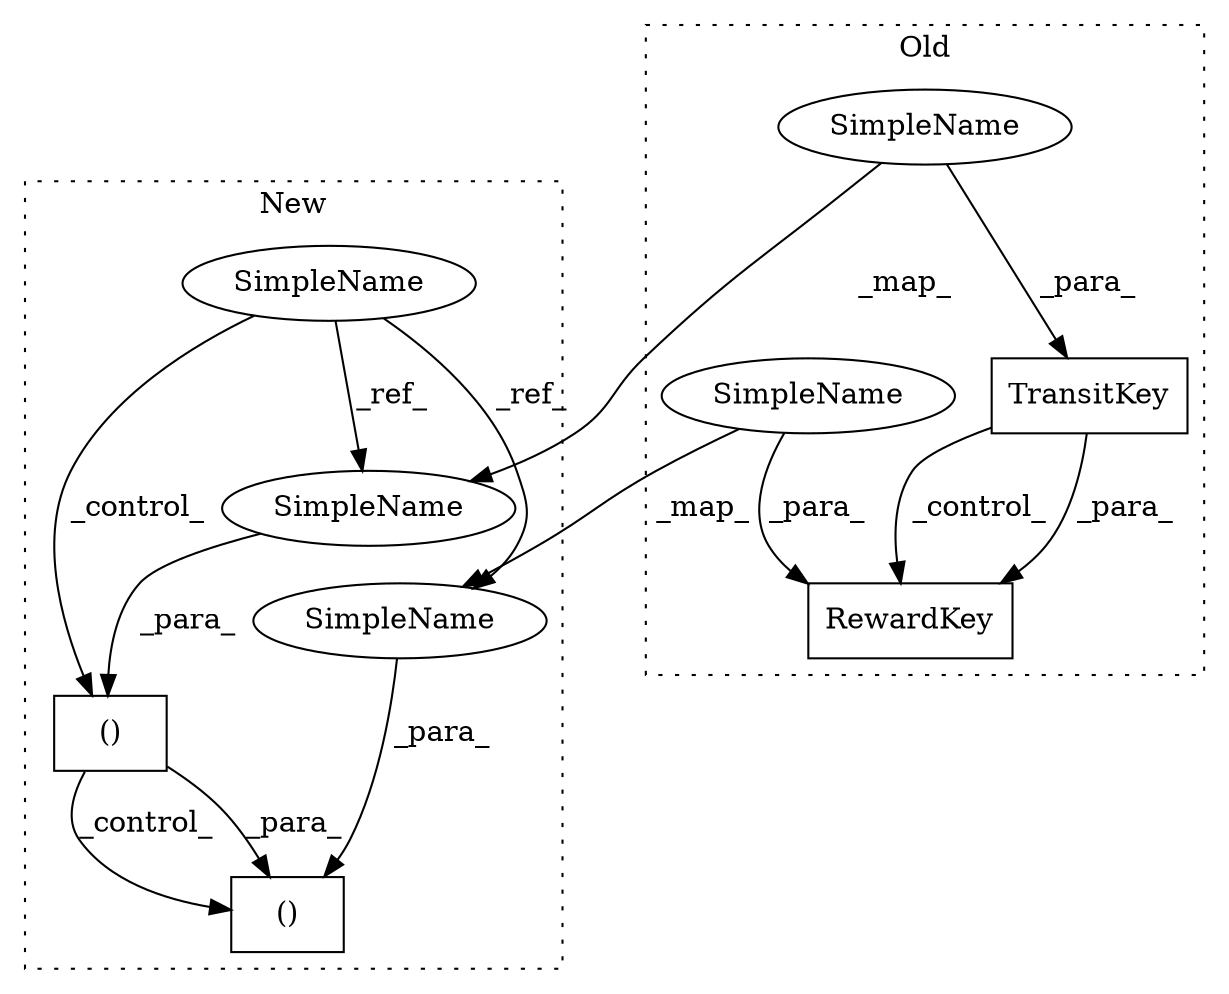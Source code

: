 digraph G {
subgraph cluster0 {
1 [label="RewardKey" a="32" s="3032,3064" l="10,1" shape="box"];
3 [label="TransitKey" a="32" s="2803,2826" l="11,1" shape="box"];
8 [label="SimpleName" a="42" s="2820" l="6" shape="ellipse"];
9 [label="SimpleName" a="42" s="3048" l="6" shape="ellipse"];
label = "Old";
style="dotted";
}
subgraph cluster1 {
2 [label="()" a="106" s="2826" l="46" shape="box"];
4 [label="SimpleName" a="42" s="2469" l="6" shape="ellipse"];
5 [label="()" a="106" s="2585" l="24" shape="box"];
6 [label="SimpleName" a="42" s="2844" l="6" shape="ellipse"];
7 [label="SimpleName" a="42" s="2603" l="6" shape="ellipse"];
label = "New";
style="dotted";
}
3 -> 1 [label="_control_"];
3 -> 1 [label="_para_"];
4 -> 5 [label="_control_"];
4 -> 7 [label="_ref_"];
4 -> 6 [label="_ref_"];
5 -> 2 [label="_para_"];
5 -> 2 [label="_control_"];
6 -> 2 [label="_para_"];
7 -> 5 [label="_para_"];
8 -> 3 [label="_para_"];
8 -> 7 [label="_map_"];
9 -> 6 [label="_map_"];
9 -> 1 [label="_para_"];
}